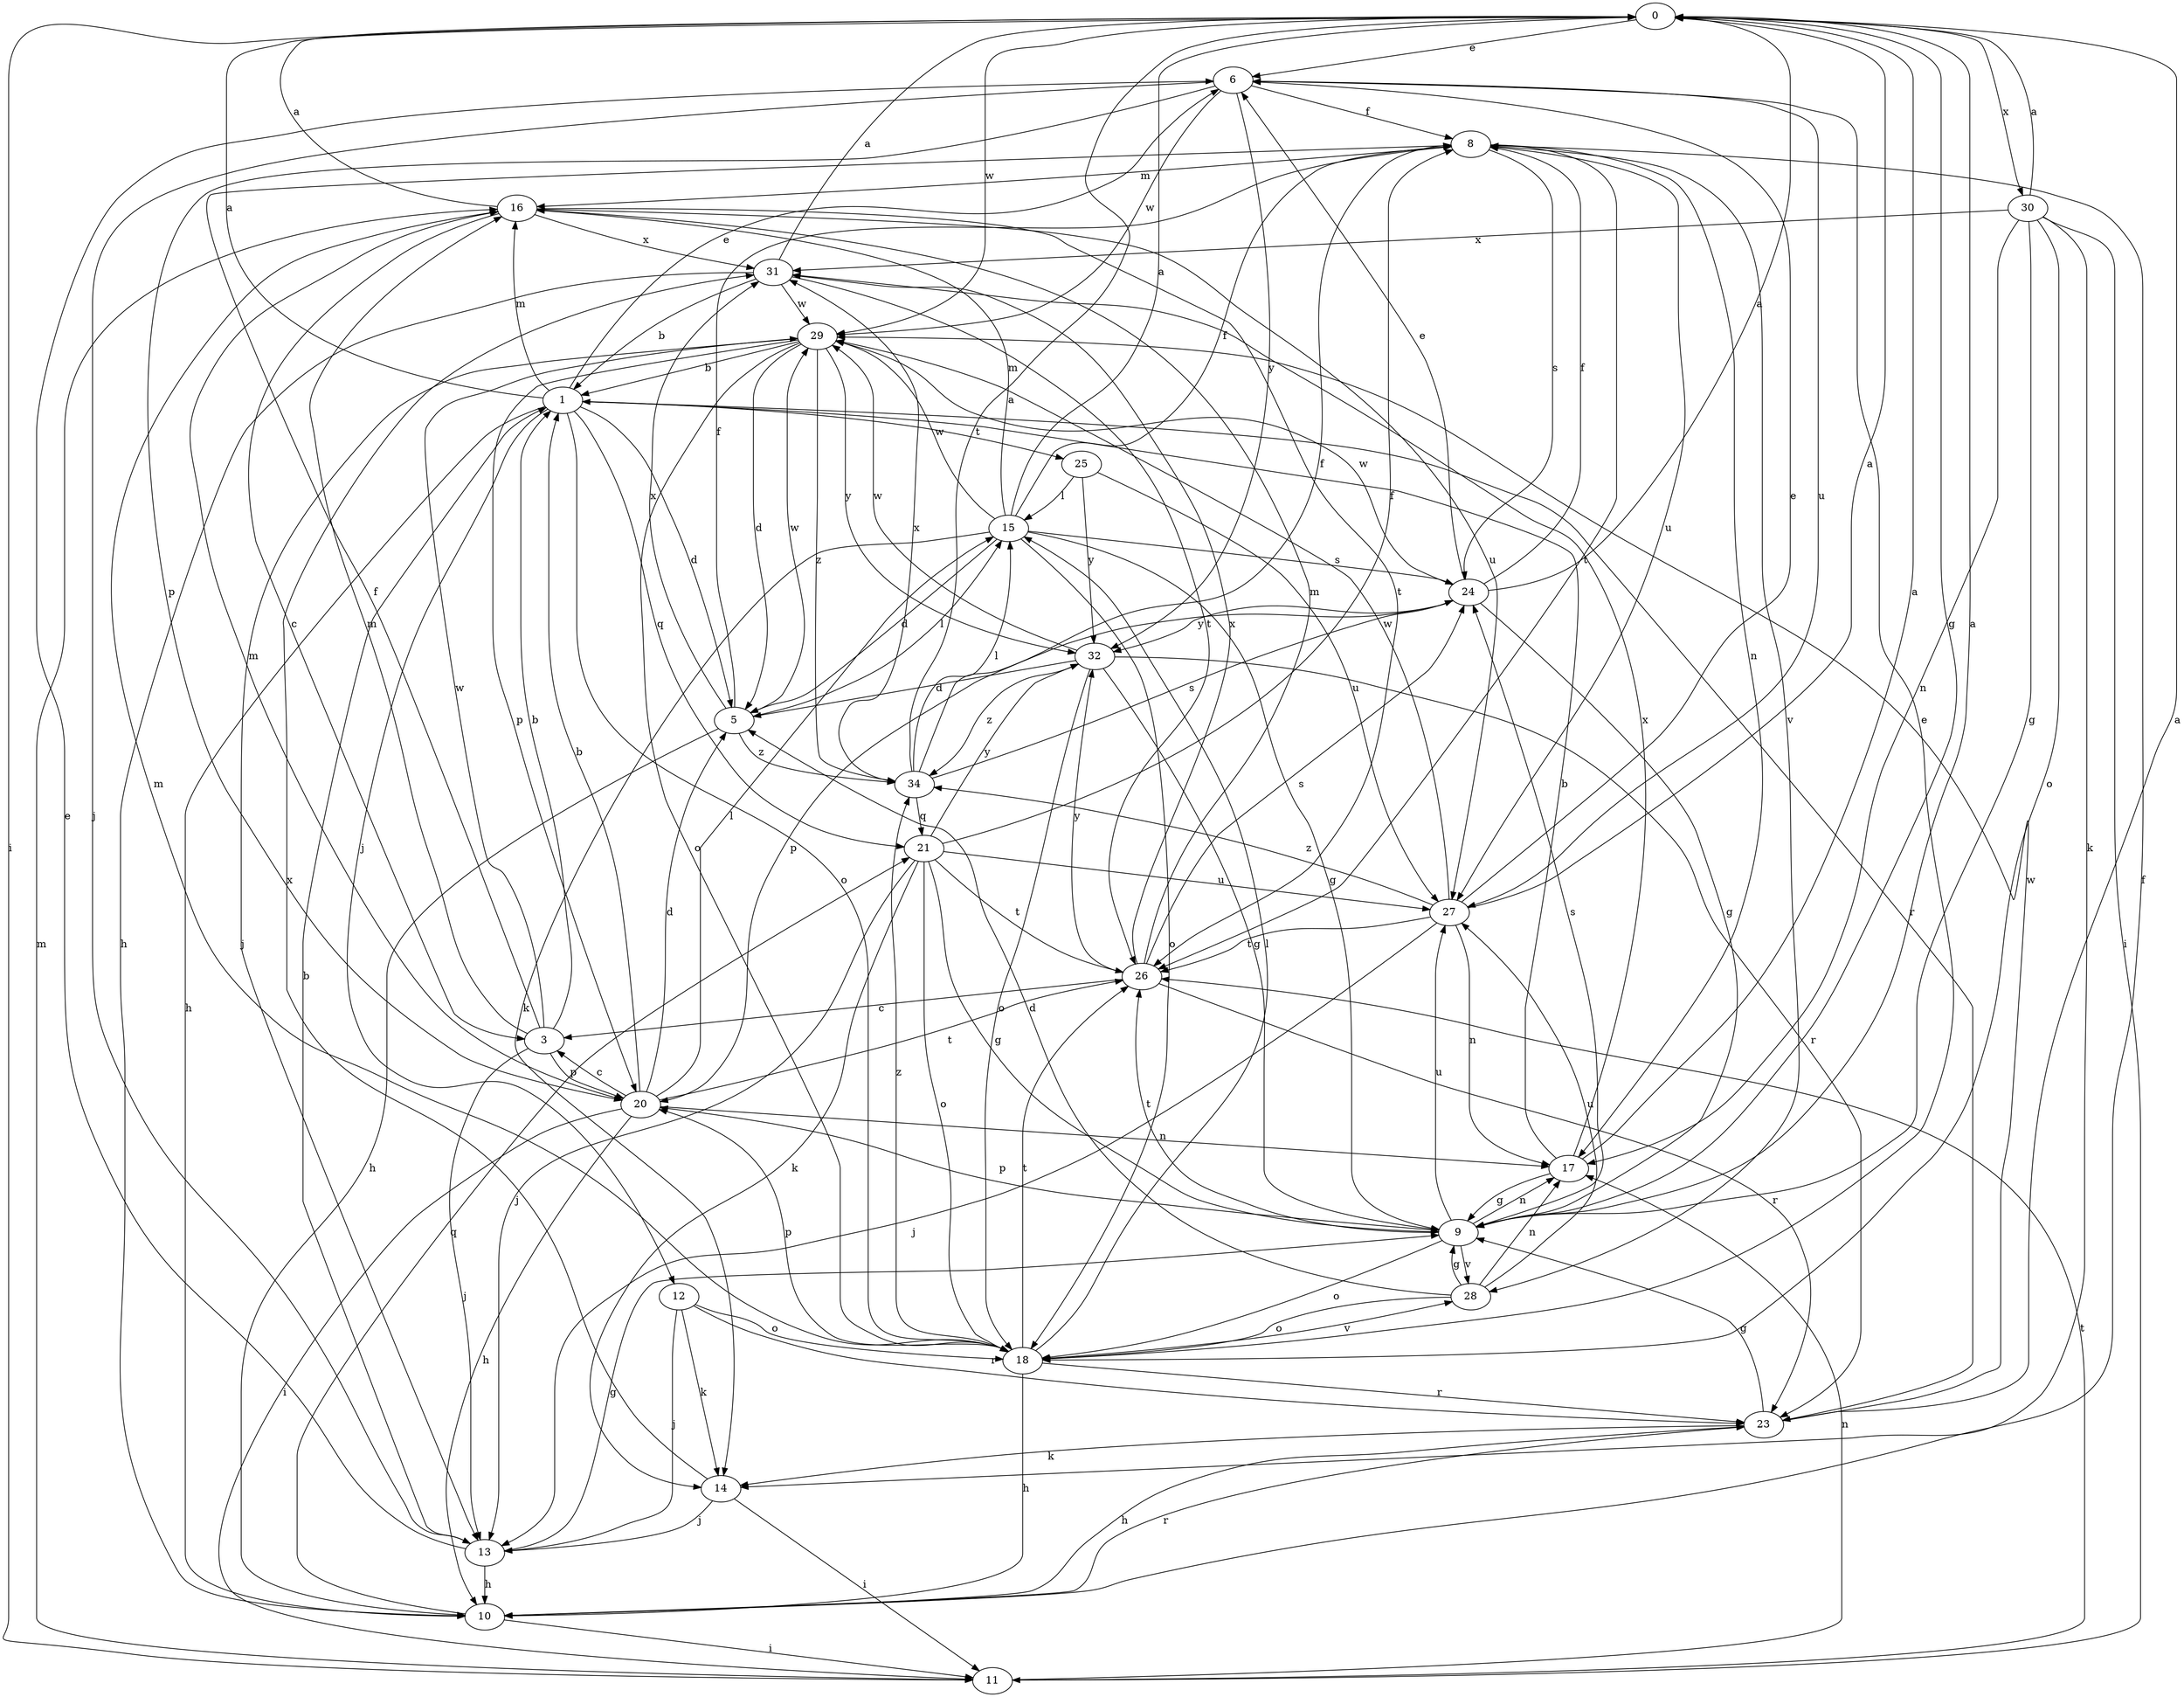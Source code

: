 strict digraph  {
0;
1;
3;
5;
6;
8;
9;
10;
11;
12;
13;
14;
15;
16;
17;
18;
20;
21;
23;
24;
25;
26;
27;
28;
29;
30;
31;
32;
34;
0 -> 6  [label=e];
0 -> 9  [label=g];
0 -> 11  [label=i];
0 -> 29  [label=w];
0 -> 30  [label=x];
1 -> 0  [label=a];
1 -> 5  [label=d];
1 -> 6  [label=e];
1 -> 10  [label=h];
1 -> 12  [label=j];
1 -> 16  [label=m];
1 -> 18  [label=o];
1 -> 21  [label=q];
1 -> 23  [label=r];
1 -> 25  [label=t];
3 -> 1  [label=b];
3 -> 8  [label=f];
3 -> 13  [label=j];
3 -> 16  [label=m];
3 -> 20  [label=p];
3 -> 29  [label=w];
5 -> 8  [label=f];
5 -> 10  [label=h];
5 -> 15  [label=l];
5 -> 29  [label=w];
5 -> 31  [label=x];
5 -> 34  [label=z];
6 -> 8  [label=f];
6 -> 13  [label=j];
6 -> 20  [label=p];
6 -> 27  [label=u];
6 -> 29  [label=w];
6 -> 32  [label=y];
8 -> 16  [label=m];
8 -> 17  [label=n];
8 -> 24  [label=s];
8 -> 26  [label=t];
8 -> 27  [label=u];
8 -> 28  [label=v];
9 -> 0  [label=a];
9 -> 17  [label=n];
9 -> 18  [label=o];
9 -> 20  [label=p];
9 -> 24  [label=s];
9 -> 26  [label=t];
9 -> 27  [label=u];
9 -> 28  [label=v];
10 -> 8  [label=f];
10 -> 11  [label=i];
10 -> 21  [label=q];
10 -> 23  [label=r];
11 -> 16  [label=m];
11 -> 17  [label=n];
11 -> 26  [label=t];
12 -> 13  [label=j];
12 -> 14  [label=k];
12 -> 18  [label=o];
12 -> 23  [label=r];
13 -> 1  [label=b];
13 -> 6  [label=e];
13 -> 9  [label=g];
13 -> 10  [label=h];
14 -> 11  [label=i];
14 -> 13  [label=j];
14 -> 31  [label=x];
15 -> 0  [label=a];
15 -> 5  [label=d];
15 -> 8  [label=f];
15 -> 9  [label=g];
15 -> 14  [label=k];
15 -> 16  [label=m];
15 -> 18  [label=o];
15 -> 24  [label=s];
15 -> 29  [label=w];
16 -> 0  [label=a];
16 -> 3  [label=c];
16 -> 26  [label=t];
16 -> 27  [label=u];
16 -> 31  [label=x];
17 -> 0  [label=a];
17 -> 1  [label=b];
17 -> 9  [label=g];
17 -> 31  [label=x];
18 -> 6  [label=e];
18 -> 10  [label=h];
18 -> 15  [label=l];
18 -> 16  [label=m];
18 -> 20  [label=p];
18 -> 23  [label=r];
18 -> 26  [label=t];
18 -> 28  [label=v];
18 -> 34  [label=z];
20 -> 1  [label=b];
20 -> 3  [label=c];
20 -> 5  [label=d];
20 -> 10  [label=h];
20 -> 11  [label=i];
20 -> 15  [label=l];
20 -> 16  [label=m];
20 -> 17  [label=n];
20 -> 26  [label=t];
21 -> 8  [label=f];
21 -> 9  [label=g];
21 -> 13  [label=j];
21 -> 14  [label=k];
21 -> 18  [label=o];
21 -> 26  [label=t];
21 -> 27  [label=u];
21 -> 32  [label=y];
23 -> 0  [label=a];
23 -> 9  [label=g];
23 -> 10  [label=h];
23 -> 14  [label=k];
23 -> 29  [label=w];
24 -> 0  [label=a];
24 -> 6  [label=e];
24 -> 8  [label=f];
24 -> 9  [label=g];
24 -> 20  [label=p];
24 -> 29  [label=w];
24 -> 32  [label=y];
25 -> 15  [label=l];
25 -> 27  [label=u];
25 -> 32  [label=y];
26 -> 3  [label=c];
26 -> 16  [label=m];
26 -> 23  [label=r];
26 -> 24  [label=s];
26 -> 31  [label=x];
26 -> 32  [label=y];
27 -> 0  [label=a];
27 -> 6  [label=e];
27 -> 13  [label=j];
27 -> 17  [label=n];
27 -> 26  [label=t];
27 -> 29  [label=w];
27 -> 34  [label=z];
28 -> 5  [label=d];
28 -> 9  [label=g];
28 -> 17  [label=n];
28 -> 18  [label=o];
28 -> 27  [label=u];
29 -> 1  [label=b];
29 -> 5  [label=d];
29 -> 13  [label=j];
29 -> 18  [label=o];
29 -> 20  [label=p];
29 -> 32  [label=y];
29 -> 34  [label=z];
30 -> 0  [label=a];
30 -> 9  [label=g];
30 -> 11  [label=i];
30 -> 14  [label=k];
30 -> 17  [label=n];
30 -> 18  [label=o];
30 -> 31  [label=x];
31 -> 0  [label=a];
31 -> 1  [label=b];
31 -> 10  [label=h];
31 -> 26  [label=t];
31 -> 29  [label=w];
32 -> 5  [label=d];
32 -> 9  [label=g];
32 -> 18  [label=o];
32 -> 23  [label=r];
32 -> 29  [label=w];
32 -> 34  [label=z];
34 -> 0  [label=a];
34 -> 8  [label=f];
34 -> 15  [label=l];
34 -> 21  [label=q];
34 -> 24  [label=s];
34 -> 31  [label=x];
}
